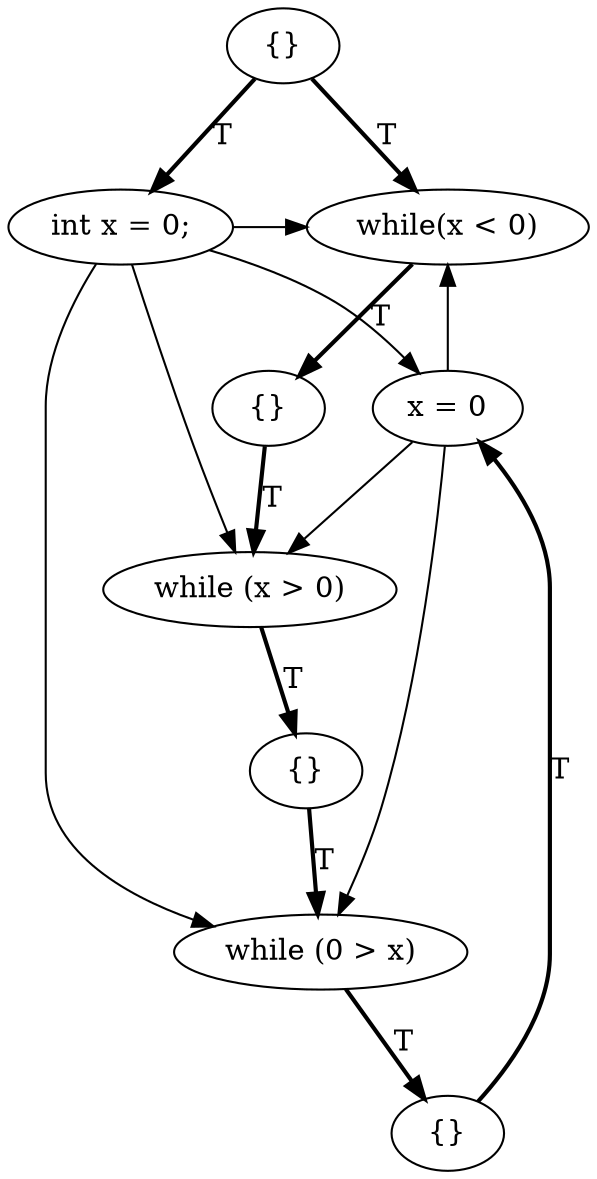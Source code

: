 digraph {
rankdir=TD;
0[label="{}"]; 
0 -> 1[label="T",style=bold];
1[label="int x = 0;"];
1 -> 2;
1 -> 3;
1 -> 5;
1 -> 7;
0 -> 2[label="T",style=bold];
2[label="while(x < 0)"]; 
2 -> 4[label="T",style=bold];
4[label="{}"]; 
4 -> 5[label="T",style=bold];
5[label="while (x > 0)"]; 
5 -> 6[label="T",style=bold];
6[label="{}"]; 
6 -> 7[label="T",style=bold];
7[label="while (0 > x)"]; 
7 -> 8[label="T",style=bold];
8[label="{}"]; 
8 -> 3[label="T",style=bold];
3[label="x = 0"];
3 -> 2;
3 -> 5;
3 -> 7;
{ rank=same 1 2 }{ rank=same 4 }{ rank=same 5 }{ rank=same 6 }{ rank=same 7 }{ rank=same 8 }{ rank=same 3 }
}
